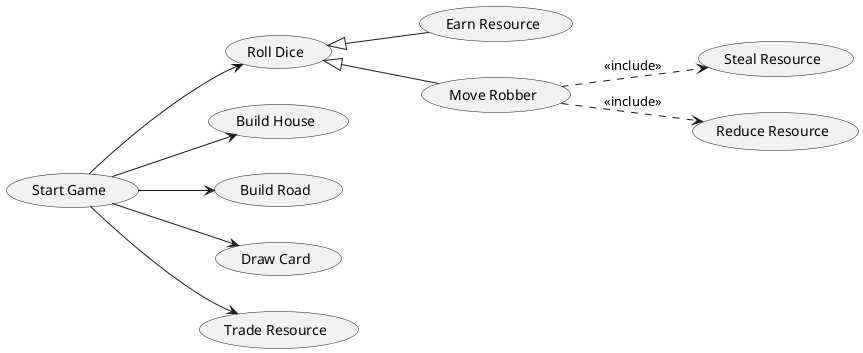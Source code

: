 @startuml
left to right direction
usecase StartGame as "Start Game"
usecase RollDice as "Roll Dice"
usecase BuildHouse as "Build House"
usecase BuildRoad as "Build Road"
usecase DrawCard as "Draw Card"
usecase TradeResource as "Trade Resource"

StartGame --> RollDice
StartGame --> BuildHouse
StartGame --> BuildRoad
StartGame --> DrawCard
StartGame --> TradeResource

usecase EarnResource as "Earn Resource"
usecase MoveRobber as "Move Robber"
usecase StealResource as "Steal Resource"
usecase ReduceResource as "Reduce Resource"

RollDice <|-- EarnResource
RollDice <|-- MoveRobber
MoveRobber ..> StealResource: <<include>>
MoveRobber ..> ReduceResource: <<include>>

@enduml